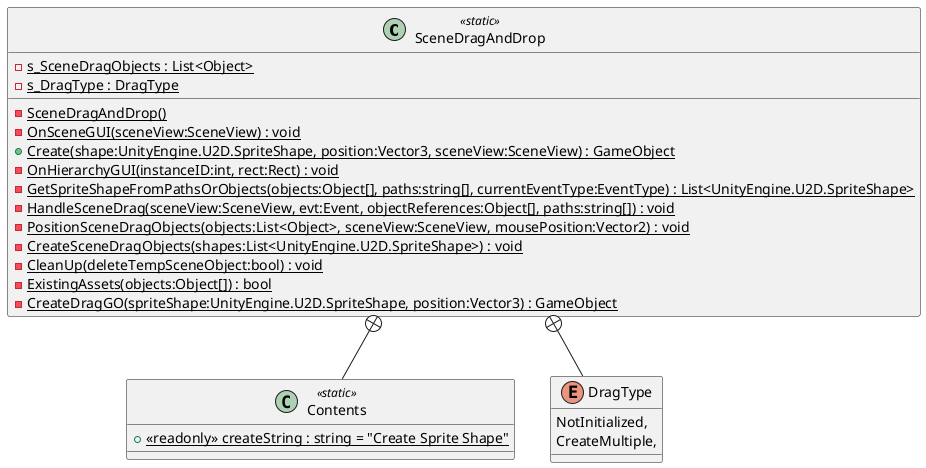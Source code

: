 @startuml
class SceneDragAndDrop <<static>> {
    {static} - SceneDragAndDrop()
    {static} - s_SceneDragObjects : List<Object>
    {static} - s_DragType : DragType
    {static} - OnSceneGUI(sceneView:SceneView) : void
    + {static} Create(shape:UnityEngine.U2D.SpriteShape, position:Vector3, sceneView:SceneView) : GameObject
    {static} - OnHierarchyGUI(instanceID:int, rect:Rect) : void
    {static} - GetSpriteShapeFromPathsOrObjects(objects:Object[], paths:string[], currentEventType:EventType) : List<UnityEngine.U2D.SpriteShape>
    {static} - HandleSceneDrag(sceneView:SceneView, evt:Event, objectReferences:Object[], paths:string[]) : void
    {static} - PositionSceneDragObjects(objects:List<Object>, sceneView:SceneView, mousePosition:Vector2) : void
    {static} - CreateSceneDragObjects(shapes:List<UnityEngine.U2D.SpriteShape>) : void
    {static} - CleanUp(deleteTempSceneObject:bool) : void
    {static} - ExistingAssets(objects:Object[]) : bool
    {static} - CreateDragGO(spriteShape:UnityEngine.U2D.SpriteShape, position:Vector3) : GameObject
}
class Contents <<static>> {
    + {static} <<readonly>> createString : string = "Create Sprite Shape"
}
enum DragType {
    NotInitialized,
    CreateMultiple,
}
SceneDragAndDrop +-- Contents
SceneDragAndDrop +-- DragType
@enduml
